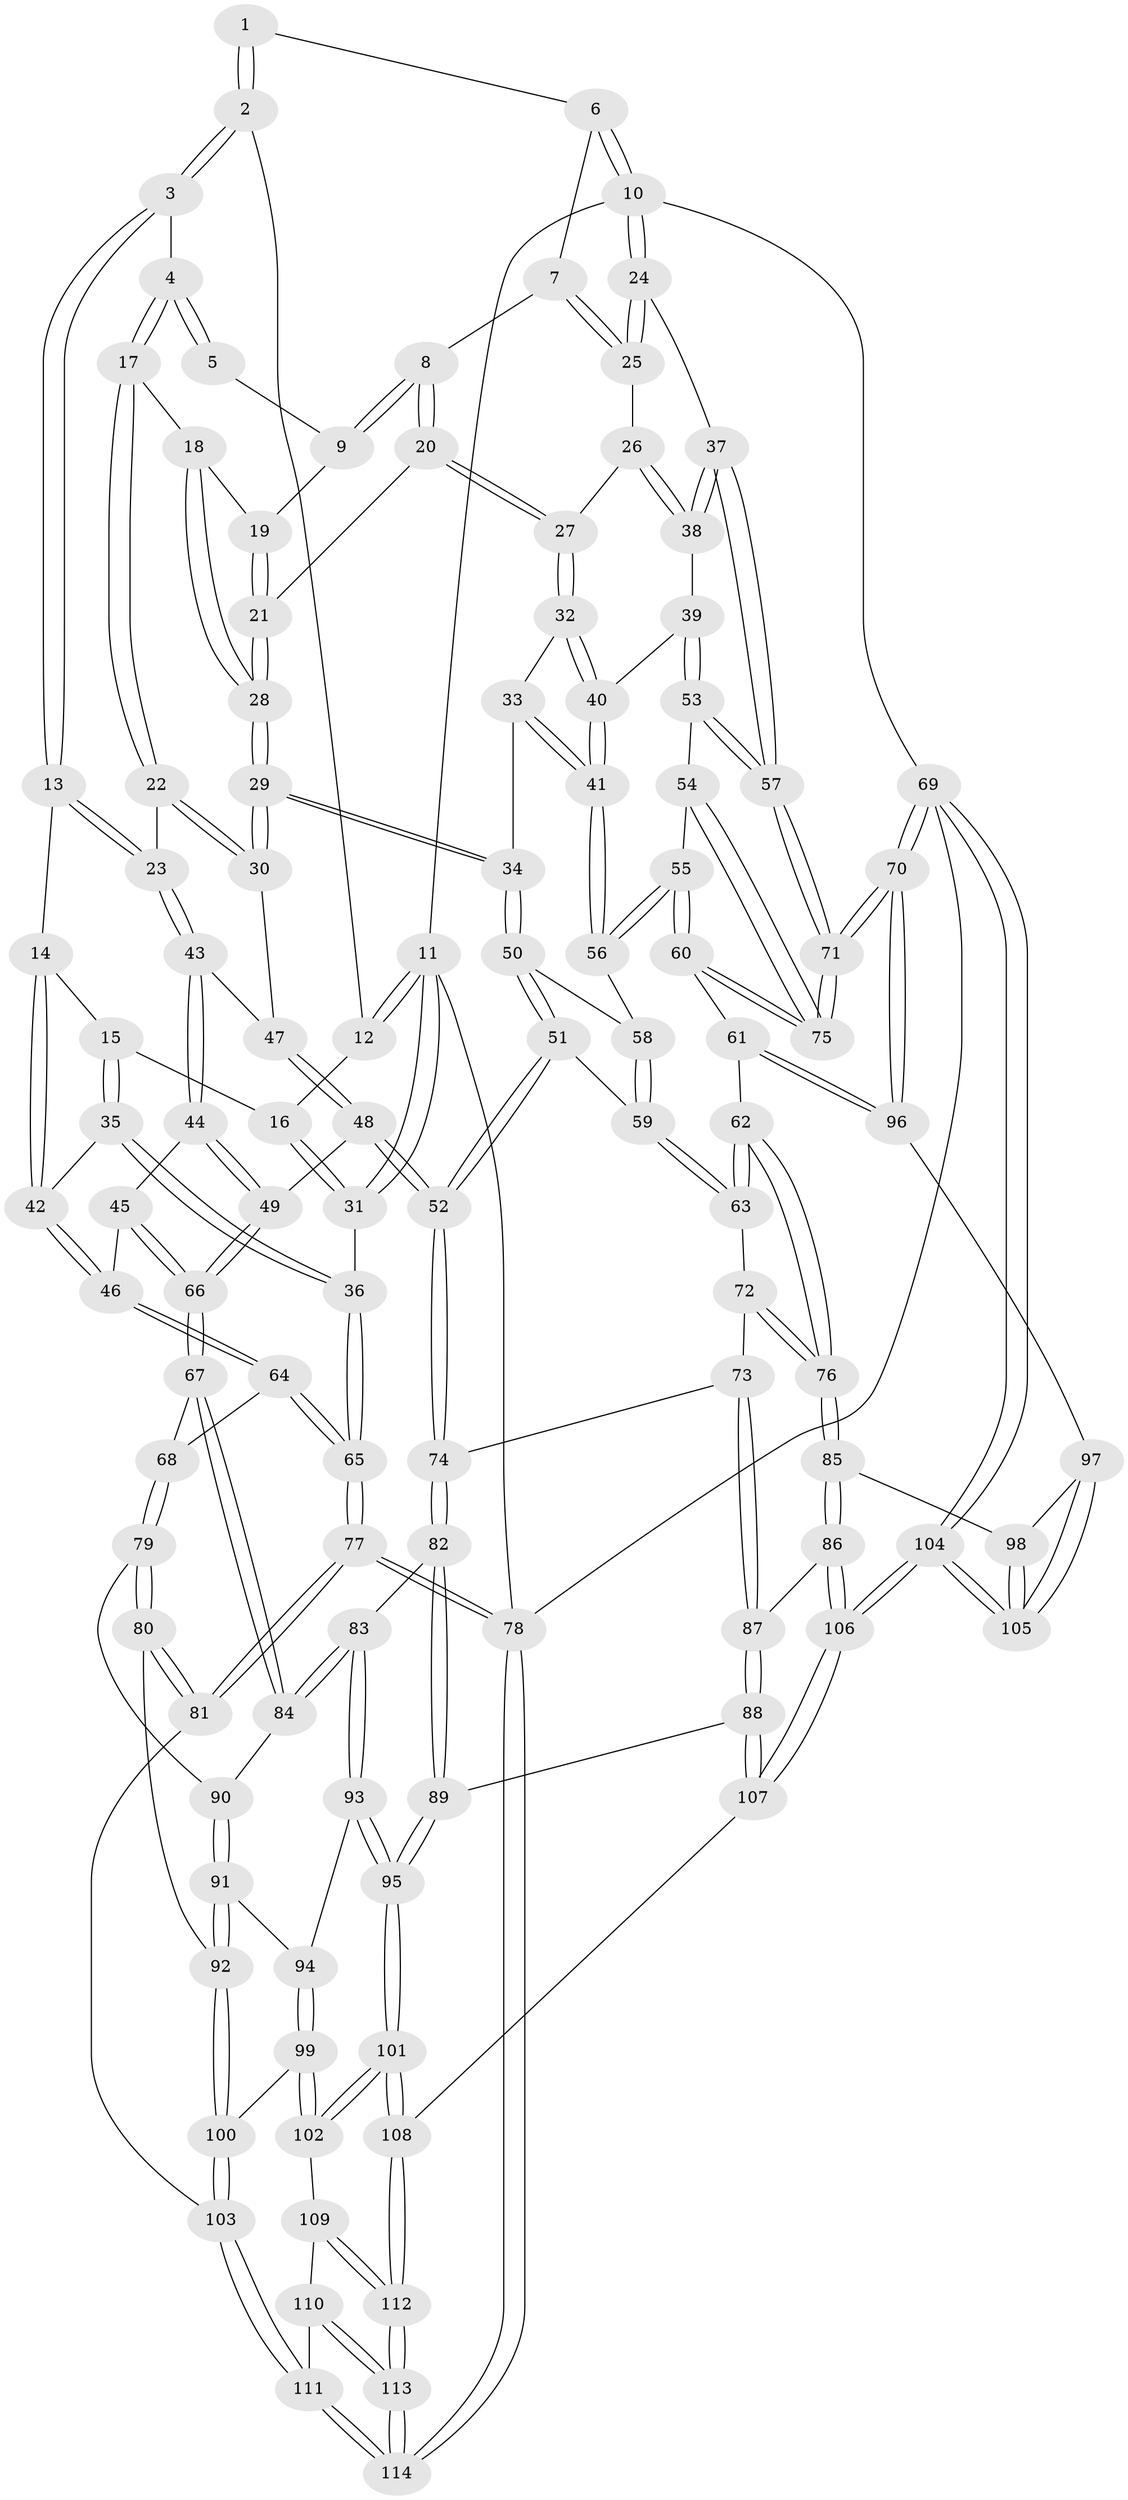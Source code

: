 // Generated by graph-tools (version 1.1) at 2025/17/03/09/25 04:17:12]
// undirected, 114 vertices, 282 edges
graph export_dot {
graph [start="1"]
  node [color=gray90,style=filled];
  1 [pos="+0.7854625150277882+0"];
  2 [pos="+0.35030589762420705+0"];
  3 [pos="+0.3598400666160232+0"];
  4 [pos="+0.5337783445702894+0.08668435290706053"];
  5 [pos="+0.7402277124800604+0"];
  6 [pos="+0.8412288723710466+0"];
  7 [pos="+0.824053892144726+0.11387919376050458"];
  8 [pos="+0.7801173409316576+0.15246485247950098"];
  9 [pos="+0.6933298044192098+0.02935471290480409"];
  10 [pos="+1+0"];
  11 [pos="+0+0"];
  12 [pos="+0.14128463915112519+0"];
  13 [pos="+0.2966639745250791+0.1869713696255293"];
  14 [pos="+0.2695460928656803+0.19474588022497155"];
  15 [pos="+0.09378653204473834+0.14658027070224983"];
  16 [pos="+0.08113945320655232+0.137804251647327"];
  17 [pos="+0.5445708351587897+0.10980357607403063"];
  18 [pos="+0.6171496678528823+0.1360992322811109"];
  19 [pos="+0.6782247119756363+0.05810431549270108"];
  20 [pos="+0.7587077721740694+0.18993712772754248"];
  21 [pos="+0.7585420065768148+0.18999234187725234"];
  22 [pos="+0.4746561196854373+0.1865867948952121"];
  23 [pos="+0.33830489513961876+0.21896497795495126"];
  24 [pos="+1+0"];
  25 [pos="+0.8974512581423697+0.16056355808540682"];
  26 [pos="+0.8915265497224163+0.21715844216564562"];
  27 [pos="+0.8463643018780844+0.24598063870302087"];
  28 [pos="+0.6597070008430084+0.24391338264462367"];
  29 [pos="+0.6417218673487184+0.300867062646709"];
  30 [pos="+0.6171132947902261+0.30318915583653344"];
  31 [pos="+0+0.1819923511750634"];
  32 [pos="+0.8431263827328944+0.2689521188260043"];
  33 [pos="+0.7929466030476937+0.30829217714344115"];
  34 [pos="+0.6459244916322211+0.30643580473878357"];
  35 [pos="+0.058309805064377065+0.3809141629430178"];
  36 [pos="+0+0.3511366136177266"];
  37 [pos="+1+0.25434423246050464"];
  38 [pos="+1+0.2966005934660183"];
  39 [pos="+0.952968717945771+0.35456565221877306"];
  40 [pos="+0.8975222751841042+0.3537870368067527"];
  41 [pos="+0.8291603800537131+0.4065695093012926"];
  42 [pos="+0.13226958315060972+0.4163738405386099"];
  43 [pos="+0.36842698128915935+0.28283246334800183"];
  44 [pos="+0.3570723109333216+0.4052310171613008"];
  45 [pos="+0.15076527023657266+0.4290399431323885"];
  46 [pos="+0.1333749844029202+0.41855593470823577"];
  47 [pos="+0.533271234702688+0.3408605823441288"];
  48 [pos="+0.47092063074278107+0.5159695132697169"];
  49 [pos="+0.3905539227578137+0.474972042780213"];
  50 [pos="+0.6490963819179254+0.31536290309550086"];
  51 [pos="+0.5551790379633527+0.4935801099080532"];
  52 [pos="+0.47178063711068463+0.5171859271130957"];
  53 [pos="+0.9476082312911948+0.4605913724621926"];
  54 [pos="+0.9030412878501499+0.5126593993385757"];
  55 [pos="+0.8939725417732319+0.5144652379091095"];
  56 [pos="+0.8189456673504267+0.4236785807737348"];
  57 [pos="+1+0.48335069920279883"];
  58 [pos="+0.7144946384588681+0.44023216882583227"];
  59 [pos="+0.6976630158578175+0.4926510589095399"];
  60 [pos="+0.8479103017880505+0.5836301597802754"];
  61 [pos="+0.7875218133092842+0.6468521503388366"];
  62 [pos="+0.7568040383743216+0.6468221359892106"];
  63 [pos="+0.7026311313024417+0.5182216298943223"];
  64 [pos="+0.06961232188716977+0.5499521802338492"];
  65 [pos="+0+0.5450816907403799"];
  66 [pos="+0.2508103438354099+0.5623304116806499"];
  67 [pos="+0.2487882017556719+0.5873666930633755"];
  68 [pos="+0.07637019055641893+0.5738654140913725"];
  69 [pos="+1+1"];
  70 [pos="+1+0.7497178040901139"];
  71 [pos="+1+0.7050733148693455"];
  72 [pos="+0.5690854936453944+0.5860604608846645"];
  73 [pos="+0.513796213544273+0.5653329276884024"];
  74 [pos="+0.4731906532720554+0.5275450121047581"];
  75 [pos="+1+0.7048478408765901"];
  76 [pos="+0.6933254857820575+0.7023047859265392"];
  77 [pos="+0+0.739843897959667"];
  78 [pos="+0+1"];
  79 [pos="+0.0792520911726722+0.6365440082123403"];
  80 [pos="+0.022739255476985576+0.7332402914653461"];
  81 [pos="+0+0.741620032057644"];
  82 [pos="+0.4124547102219642+0.6429578872610836"];
  83 [pos="+0.3042652981546349+0.655545161007999"];
  84 [pos="+0.2515235192227304+0.6204206667940901"];
  85 [pos="+0.6420556164779797+0.7840459664929297"];
  86 [pos="+0.6370202867517003+0.7859317371447312"];
  87 [pos="+0.5699910013840759+0.7963310132542786"];
  88 [pos="+0.5533992531975894+0.8030201585948076"];
  89 [pos="+0.48865625294791204+0.8057090912718532"];
  90 [pos="+0.22539201771938763+0.6412702270083885"];
  91 [pos="+0.19555112517387532+0.709834470710813"];
  92 [pos="+0.049831400826622706+0.7517160516635416"];
  93 [pos="+0.31064500598839095+0.7352802060458989"];
  94 [pos="+0.22464283870666488+0.7843020696093376"];
  95 [pos="+0.4125983628583443+0.8527246253292239"];
  96 [pos="+0.9584752988345087+0.7768291633880363"];
  97 [pos="+0.9311442060261773+0.8056803834832559"];
  98 [pos="+0.7146056644174591+0.8421391860603203"];
  99 [pos="+0.20862007116344206+0.8536673364154729"];
  100 [pos="+0.1255387509452523+0.8605926548908196"];
  101 [pos="+0.39796841714570313+0.8729011370895475"];
  102 [pos="+0.2561423230492071+0.8842152318732391"];
  103 [pos="+0.08950246213349165+0.9288471242590945"];
  104 [pos="+0.8289133663948004+1"];
  105 [pos="+0.8212820292619124+1"];
  106 [pos="+0.6696688464254098+1"];
  107 [pos="+0.5834084503452346+1"];
  108 [pos="+0.4313086850093665+1"];
  109 [pos="+0.24922773648279928+0.9220938627668954"];
  110 [pos="+0.22093972752267746+0.960895346471663"];
  111 [pos="+0.062187518026380936+1"];
  112 [pos="+0.36605988059231453+1"];
  113 [pos="+0.1904656584314285+1"];
  114 [pos="+0+1"];
  1 -- 2;
  1 -- 2;
  1 -- 6;
  2 -- 3;
  2 -- 3;
  2 -- 12;
  3 -- 4;
  3 -- 13;
  3 -- 13;
  4 -- 5;
  4 -- 5;
  4 -- 17;
  4 -- 17;
  5 -- 9;
  6 -- 7;
  6 -- 10;
  6 -- 10;
  7 -- 8;
  7 -- 25;
  7 -- 25;
  8 -- 9;
  8 -- 9;
  8 -- 20;
  8 -- 20;
  9 -- 19;
  10 -- 11;
  10 -- 24;
  10 -- 24;
  10 -- 69;
  11 -- 12;
  11 -- 12;
  11 -- 31;
  11 -- 31;
  11 -- 78;
  12 -- 16;
  13 -- 14;
  13 -- 23;
  13 -- 23;
  14 -- 15;
  14 -- 42;
  14 -- 42;
  15 -- 16;
  15 -- 35;
  15 -- 35;
  16 -- 31;
  16 -- 31;
  17 -- 18;
  17 -- 22;
  17 -- 22;
  18 -- 19;
  18 -- 28;
  18 -- 28;
  19 -- 21;
  19 -- 21;
  20 -- 21;
  20 -- 27;
  20 -- 27;
  21 -- 28;
  21 -- 28;
  22 -- 23;
  22 -- 30;
  22 -- 30;
  23 -- 43;
  23 -- 43;
  24 -- 25;
  24 -- 25;
  24 -- 37;
  25 -- 26;
  26 -- 27;
  26 -- 38;
  26 -- 38;
  27 -- 32;
  27 -- 32;
  28 -- 29;
  28 -- 29;
  29 -- 30;
  29 -- 30;
  29 -- 34;
  29 -- 34;
  30 -- 47;
  31 -- 36;
  32 -- 33;
  32 -- 40;
  32 -- 40;
  33 -- 34;
  33 -- 41;
  33 -- 41;
  34 -- 50;
  34 -- 50;
  35 -- 36;
  35 -- 36;
  35 -- 42;
  36 -- 65;
  36 -- 65;
  37 -- 38;
  37 -- 38;
  37 -- 57;
  37 -- 57;
  38 -- 39;
  39 -- 40;
  39 -- 53;
  39 -- 53;
  40 -- 41;
  40 -- 41;
  41 -- 56;
  41 -- 56;
  42 -- 46;
  42 -- 46;
  43 -- 44;
  43 -- 44;
  43 -- 47;
  44 -- 45;
  44 -- 49;
  44 -- 49;
  45 -- 46;
  45 -- 66;
  45 -- 66;
  46 -- 64;
  46 -- 64;
  47 -- 48;
  47 -- 48;
  48 -- 49;
  48 -- 52;
  48 -- 52;
  49 -- 66;
  49 -- 66;
  50 -- 51;
  50 -- 51;
  50 -- 58;
  51 -- 52;
  51 -- 52;
  51 -- 59;
  52 -- 74;
  52 -- 74;
  53 -- 54;
  53 -- 57;
  53 -- 57;
  54 -- 55;
  54 -- 75;
  54 -- 75;
  55 -- 56;
  55 -- 56;
  55 -- 60;
  55 -- 60;
  56 -- 58;
  57 -- 71;
  57 -- 71;
  58 -- 59;
  58 -- 59;
  59 -- 63;
  59 -- 63;
  60 -- 61;
  60 -- 75;
  60 -- 75;
  61 -- 62;
  61 -- 96;
  61 -- 96;
  62 -- 63;
  62 -- 63;
  62 -- 76;
  62 -- 76;
  63 -- 72;
  64 -- 65;
  64 -- 65;
  64 -- 68;
  65 -- 77;
  65 -- 77;
  66 -- 67;
  66 -- 67;
  67 -- 68;
  67 -- 84;
  67 -- 84;
  68 -- 79;
  68 -- 79;
  69 -- 70;
  69 -- 70;
  69 -- 104;
  69 -- 104;
  69 -- 78;
  70 -- 71;
  70 -- 71;
  70 -- 96;
  70 -- 96;
  71 -- 75;
  71 -- 75;
  72 -- 73;
  72 -- 76;
  72 -- 76;
  73 -- 74;
  73 -- 87;
  73 -- 87;
  74 -- 82;
  74 -- 82;
  76 -- 85;
  76 -- 85;
  77 -- 78;
  77 -- 78;
  77 -- 81;
  77 -- 81;
  78 -- 114;
  78 -- 114;
  79 -- 80;
  79 -- 80;
  79 -- 90;
  80 -- 81;
  80 -- 81;
  80 -- 92;
  81 -- 103;
  82 -- 83;
  82 -- 89;
  82 -- 89;
  83 -- 84;
  83 -- 84;
  83 -- 93;
  83 -- 93;
  84 -- 90;
  85 -- 86;
  85 -- 86;
  85 -- 98;
  86 -- 87;
  86 -- 106;
  86 -- 106;
  87 -- 88;
  87 -- 88;
  88 -- 89;
  88 -- 107;
  88 -- 107;
  89 -- 95;
  89 -- 95;
  90 -- 91;
  90 -- 91;
  91 -- 92;
  91 -- 92;
  91 -- 94;
  92 -- 100;
  92 -- 100;
  93 -- 94;
  93 -- 95;
  93 -- 95;
  94 -- 99;
  94 -- 99;
  95 -- 101;
  95 -- 101;
  96 -- 97;
  97 -- 98;
  97 -- 105;
  97 -- 105;
  98 -- 105;
  98 -- 105;
  99 -- 100;
  99 -- 102;
  99 -- 102;
  100 -- 103;
  100 -- 103;
  101 -- 102;
  101 -- 102;
  101 -- 108;
  101 -- 108;
  102 -- 109;
  103 -- 111;
  103 -- 111;
  104 -- 105;
  104 -- 105;
  104 -- 106;
  104 -- 106;
  106 -- 107;
  106 -- 107;
  107 -- 108;
  108 -- 112;
  108 -- 112;
  109 -- 110;
  109 -- 112;
  109 -- 112;
  110 -- 111;
  110 -- 113;
  110 -- 113;
  111 -- 114;
  111 -- 114;
  112 -- 113;
  112 -- 113;
  113 -- 114;
  113 -- 114;
}
